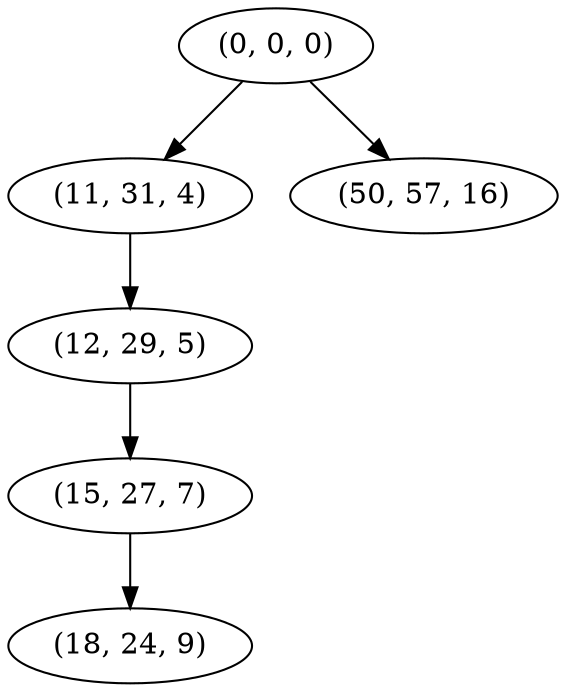 digraph tree {
    "(0, 0, 0)";
    "(11, 31, 4)";
    "(12, 29, 5)";
    "(15, 27, 7)";
    "(18, 24, 9)";
    "(50, 57, 16)";
    "(0, 0, 0)" -> "(11, 31, 4)";
    "(0, 0, 0)" -> "(50, 57, 16)";
    "(11, 31, 4)" -> "(12, 29, 5)";
    "(12, 29, 5)" -> "(15, 27, 7)";
    "(15, 27, 7)" -> "(18, 24, 9)";
}
